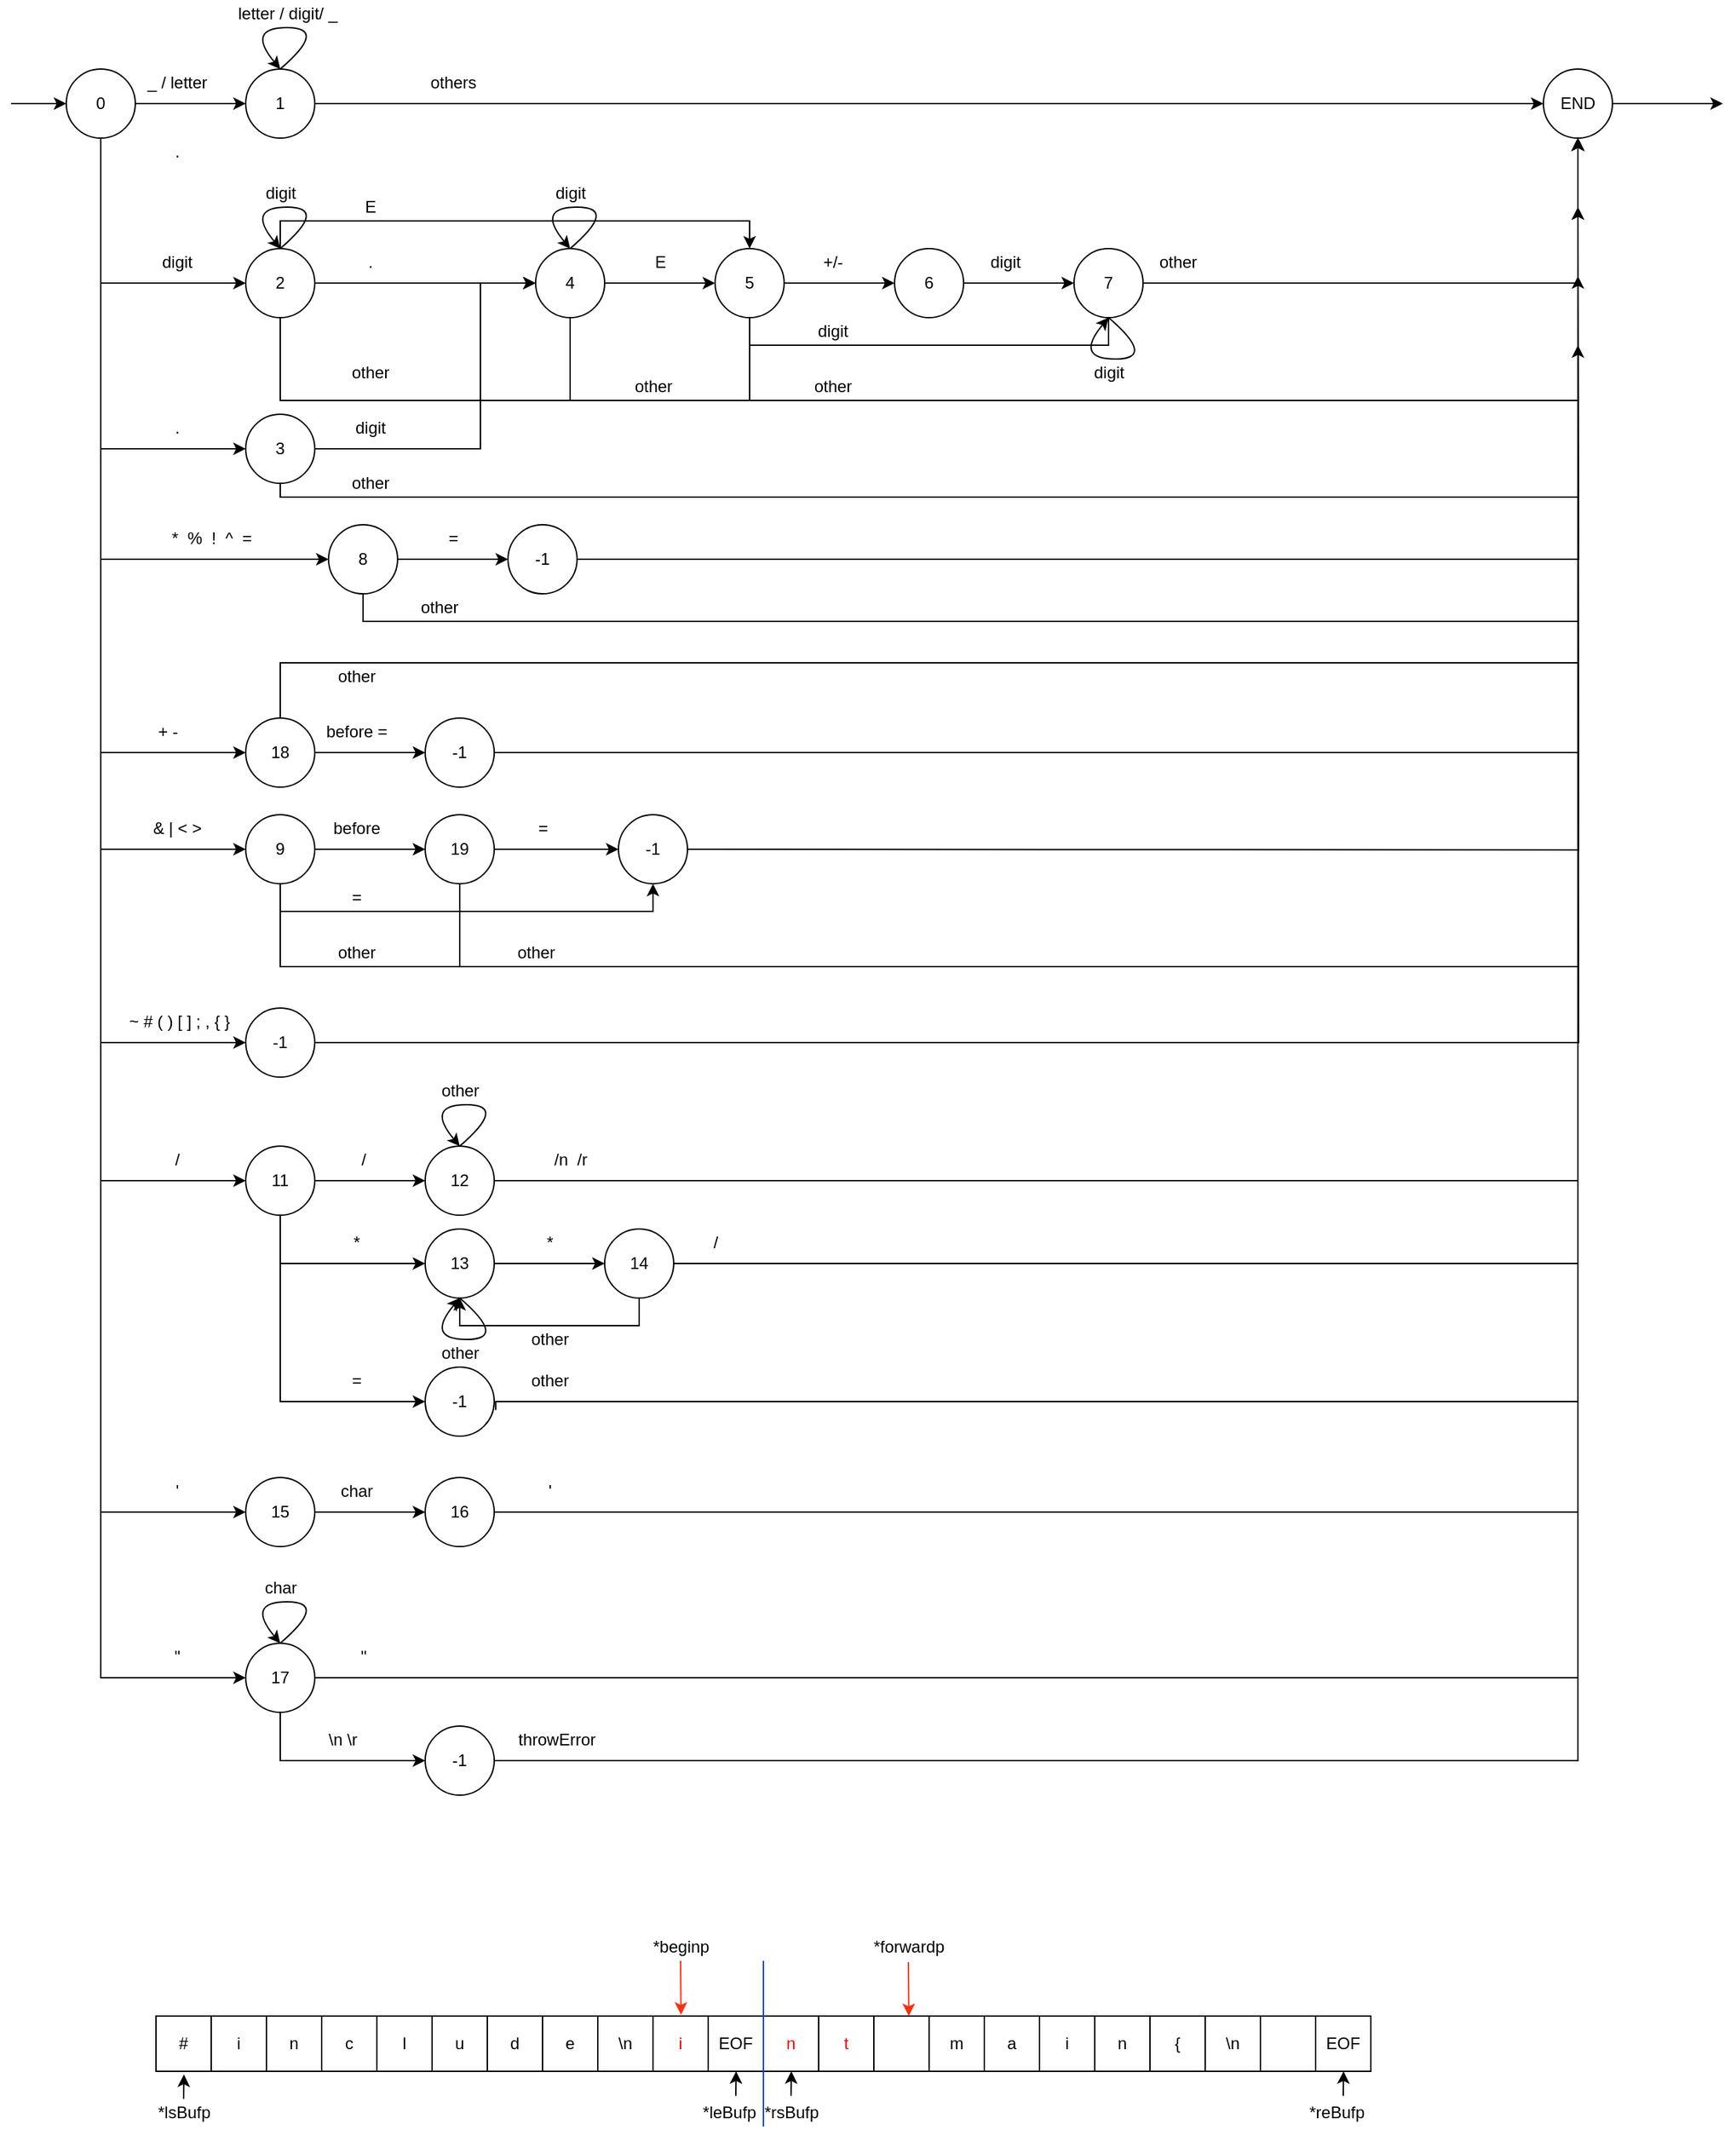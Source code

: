 <mxfile version="13.7.9" type="device"><diagram id="9HzqXffTTz3QLDBqq_ez" name="第 1 页"><mxGraphModel dx="749" dy="583" grid="1" gridSize="10" guides="1" tooltips="1" connect="1" arrows="1" fold="1" page="1" pageScale="1" pageWidth="827" pageHeight="1169" math="0" shadow="0"><root><mxCell id="0"/><mxCell id="1" parent="0"/><mxCell id="abet8B8KtnucjoK_EAV9-4" value="" style="edgeStyle=orthogonalEdgeStyle;rounded=0;orthogonalLoop=1;jettySize=auto;html=1;" parent="1" source="abet8B8KtnucjoK_EAV9-1" target="abet8B8KtnucjoK_EAV9-3" edge="1"><mxGeometry relative="1" as="geometry"/></mxCell><mxCell id="VId-gdbqx_druMz38zvZ-3" value="" style="edgeStyle=orthogonalEdgeStyle;rounded=0;orthogonalLoop=1;jettySize=auto;html=1;" parent="1" source="abet8B8KtnucjoK_EAV9-1" target="VId-gdbqx_druMz38zvZ-2" edge="1"><mxGeometry relative="1" as="geometry"><Array as="points"><mxPoint x="145" y="225"/></Array></mxGeometry></mxCell><mxCell id="VId-gdbqx_druMz38zvZ-36" style="edgeStyle=orthogonalEdgeStyle;rounded=0;orthogonalLoop=1;jettySize=auto;html=1;entryX=0;entryY=0.5;entryDx=0;entryDy=0;" parent="1" target="VId-gdbqx_druMz38zvZ-35" edge="1"><mxGeometry relative="1" as="geometry"><Array as="points"><mxPoint x="145" y="425"/></Array><mxPoint x="145" y="190" as="sourcePoint"/></mxGeometry></mxCell><mxCell id="VId-gdbqx_druMz38zvZ-45" style="edgeStyle=orthogonalEdgeStyle;rounded=0;orthogonalLoop=1;jettySize=auto;html=1;entryX=0;entryY=0.5;entryDx=0;entryDy=0;" parent="1" target="VId-gdbqx_druMz38zvZ-44" edge="1"><mxGeometry relative="1" as="geometry"><Array as="points"><mxPoint x="145" y="635"/></Array><mxPoint x="145" y="220" as="sourcePoint"/></mxGeometry></mxCell><mxCell id="VId-gdbqx_druMz38zvZ-64" style="edgeStyle=orthogonalEdgeStyle;rounded=0;orthogonalLoop=1;jettySize=auto;html=1;entryX=0;entryY=0.5;entryDx=0;entryDy=0;" parent="1" target="VId-gdbqx_druMz38zvZ-63" edge="1"><mxGeometry relative="1" as="geometry"><Array as="points"><mxPoint x="145" y="875"/></Array><mxPoint x="145" y="300" as="sourcePoint"/></mxGeometry></mxCell><mxCell id="VId-gdbqx_druMz38zvZ-68" style="edgeStyle=orthogonalEdgeStyle;rounded=0;orthogonalLoop=1;jettySize=auto;html=1;entryX=0;entryY=0.5;entryDx=0;entryDy=0;" parent="1" target="VId-gdbqx_druMz38zvZ-66" edge="1"><mxGeometry relative="1" as="geometry"><Array as="points"><mxPoint x="145" y="1115"/></Array><mxPoint x="145" y="300" as="sourcePoint"/></mxGeometry></mxCell><mxCell id="VId-gdbqx_druMz38zvZ-69" style="edgeStyle=orthogonalEdgeStyle;rounded=0;orthogonalLoop=1;jettySize=auto;html=1;entryX=0;entryY=0.5;entryDx=0;entryDy=0;" parent="1" target="VId-gdbqx_druMz38zvZ-67" edge="1"><mxGeometry relative="1" as="geometry"><Array as="points"><mxPoint x="145" y="1235"/></Array><mxPoint x="145" y="300" as="sourcePoint"/></mxGeometry></mxCell><mxCell id="_YafBJ59DjVfEkD9x2n--4" style="edgeStyle=orthogonalEdgeStyle;rounded=0;orthogonalLoop=1;jettySize=auto;html=1;entryX=0;entryY=0.5;entryDx=0;entryDy=0;" parent="1" target="VId-gdbqx_druMz38zvZ-5" edge="1"><mxGeometry relative="1" as="geometry"><Array as="points"><mxPoint x="145" y="345"/></Array><mxPoint x="145" y="150" as="sourcePoint"/></mxGeometry></mxCell><mxCell id="_YafBJ59DjVfEkD9x2n--11" style="edgeStyle=orthogonalEdgeStyle;rounded=0;orthogonalLoop=1;jettySize=auto;html=1;entryX=0;entryY=0.5;entryDx=0;entryDy=0;" parent="1" target="VId-gdbqx_druMz38zvZ-117" edge="1"><mxGeometry relative="1" as="geometry"><Array as="points"><mxPoint x="145" y="775"/></Array><mxPoint x="145" y="270" as="sourcePoint"/></mxGeometry></mxCell><mxCell id="0XssvKCo3yJN74D4g64X-6" style="edgeStyle=orthogonalEdgeStyle;rounded=0;orthogonalLoop=1;jettySize=auto;html=1;entryX=0;entryY=0.5;entryDx=0;entryDy=0;" parent="1" target="0XssvKCo3yJN74D4g64X-5" edge="1"><mxGeometry relative="1" as="geometry"><mxPoint x="145" y="260" as="sourcePoint"/><Array as="points"><mxPoint x="145" y="565"/></Array></mxGeometry></mxCell><mxCell id="abet8B8KtnucjoK_EAV9-1" value="0" style="ellipse;whiteSpace=wrap;html=1;aspect=fixed;" parent="1" vertex="1"><mxGeometry x="120" y="70" width="50" height="50" as="geometry"/></mxCell><mxCell id="abet8B8KtnucjoK_EAV9-2" value="" style="endArrow=classic;html=1;entryX=0;entryY=0.5;entryDx=0;entryDy=0;" parent="1" target="abet8B8KtnucjoK_EAV9-1" edge="1"><mxGeometry width="50" height="50" relative="1" as="geometry"><mxPoint x="80" y="95" as="sourcePoint"/><mxPoint x="90" y="70" as="targetPoint"/></mxGeometry></mxCell><mxCell id="abet8B8KtnucjoK_EAV9-7" value="" style="edgeStyle=orthogonalEdgeStyle;rounded=0;orthogonalLoop=1;jettySize=auto;html=1;" parent="1" source="abet8B8KtnucjoK_EAV9-3" target="abet8B8KtnucjoK_EAV9-6" edge="1"><mxGeometry relative="1" as="geometry"/></mxCell><mxCell id="abet8B8KtnucjoK_EAV9-3" value="1" style="ellipse;whiteSpace=wrap;html=1;aspect=fixed;" parent="1" vertex="1"><mxGeometry x="250" y="70" width="50" height="50" as="geometry"/></mxCell><mxCell id="abet8B8KtnucjoK_EAV9-5" value="_ / letter" style="text;html=1;align=center;verticalAlign=middle;resizable=0;points=[];autosize=1;" parent="1" vertex="1"><mxGeometry x="170" y="70" width="60" height="20" as="geometry"/></mxCell><mxCell id="_YafBJ59DjVfEkD9x2n--13" value="" style="edgeStyle=orthogonalEdgeStyle;rounded=0;orthogonalLoop=1;jettySize=auto;html=1;" parent="1" source="abet8B8KtnucjoK_EAV9-6" edge="1"><mxGeometry relative="1" as="geometry"><mxPoint x="1320" y="95" as="targetPoint"/></mxGeometry></mxCell><mxCell id="abet8B8KtnucjoK_EAV9-6" value="END" style="ellipse;whiteSpace=wrap;html=1;aspect=fixed;" parent="1" vertex="1"><mxGeometry x="1190" y="70" width="50" height="50" as="geometry"/></mxCell><mxCell id="abet8B8KtnucjoK_EAV9-8" value="" style="curved=1;endArrow=classic;html=1;exitX=0.5;exitY=0;exitDx=0;exitDy=0;entryX=0.5;entryY=0;entryDx=0;entryDy=0;" parent="1" source="abet8B8KtnucjoK_EAV9-3" target="abet8B8KtnucjoK_EAV9-3" edge="1"><mxGeometry width="50" height="50" relative="1" as="geometry"><mxPoint x="300" y="70" as="sourcePoint"/><mxPoint x="350" y="20" as="targetPoint"/><Array as="points"><mxPoint x="310" y="40"/><mxPoint x="250" y="40"/></Array></mxGeometry></mxCell><mxCell id="abet8B8KtnucjoK_EAV9-9" value="letter / digit/ _" style="text;html=1;align=center;verticalAlign=middle;resizable=0;points=[];autosize=1;" parent="1" vertex="1"><mxGeometry x="235" y="20" width="90" height="20" as="geometry"/></mxCell><mxCell id="VId-gdbqx_druMz38zvZ-1" value="others" style="text;html=1;align=center;verticalAlign=middle;resizable=0;points=[];autosize=1;" parent="1" vertex="1"><mxGeometry x="375" y="70" width="50" height="20" as="geometry"/></mxCell><mxCell id="VId-gdbqx_druMz38zvZ-6" value="" style="edgeStyle=orthogonalEdgeStyle;rounded=0;orthogonalLoop=1;jettySize=auto;html=1;entryX=0;entryY=0.5;entryDx=0;entryDy=0;" parent="1" source="VId-gdbqx_druMz38zvZ-2" target="VId-gdbqx_druMz38zvZ-10" edge="1"><mxGeometry relative="1" as="geometry"><Array as="points"/></mxGeometry></mxCell><mxCell id="VId-gdbqx_druMz38zvZ-23" style="edgeStyle=orthogonalEdgeStyle;rounded=0;orthogonalLoop=1;jettySize=auto;html=1;entryX=0.5;entryY=0;entryDx=0;entryDy=0;" parent="1" source="VId-gdbqx_druMz38zvZ-2" target="VId-gdbqx_druMz38zvZ-13" edge="1"><mxGeometry relative="1" as="geometry"><Array as="points"><mxPoint x="275" y="180"/><mxPoint x="615" y="180"/></Array></mxGeometry></mxCell><mxCell id="0XssvKCo3yJN74D4g64X-140" style="edgeStyle=orthogonalEdgeStyle;rounded=0;orthogonalLoop=1;jettySize=auto;html=1;entryX=0.5;entryY=1;entryDx=0;entryDy=0;" parent="1" source="VId-gdbqx_druMz38zvZ-2" target="abet8B8KtnucjoK_EAV9-6" edge="1"><mxGeometry relative="1" as="geometry"><mxPoint x="1020.0" y="305" as="targetPoint"/><Array as="points"><mxPoint x="275" y="310"/><mxPoint x="1215" y="310"/></Array></mxGeometry></mxCell><mxCell id="VId-gdbqx_druMz38zvZ-2" value="2" style="ellipse;whiteSpace=wrap;html=1;aspect=fixed;" parent="1" vertex="1"><mxGeometry x="250" y="200" width="50" height="50" as="geometry"/></mxCell><mxCell id="VId-gdbqx_druMz38zvZ-4" value="digit" style="text;html=1;align=center;verticalAlign=middle;resizable=0;points=[];autosize=1;" parent="1" vertex="1"><mxGeometry x="180" y="200" width="40" height="20" as="geometry"/></mxCell><mxCell id="VId-gdbqx_druMz38zvZ-11" value="" style="edgeStyle=orthogonalEdgeStyle;rounded=0;orthogonalLoop=1;jettySize=auto;html=1;entryX=0;entryY=0.5;entryDx=0;entryDy=0;" parent="1" source="VId-gdbqx_druMz38zvZ-5" target="VId-gdbqx_druMz38zvZ-10" edge="1"><mxGeometry relative="1" as="geometry"><Array as="points"><mxPoint x="420" y="345"/><mxPoint x="420" y="225"/></Array><mxPoint x="460" y="255" as="targetPoint"/></mxGeometry></mxCell><mxCell id="YjDi_3ifooD4LdST1Tgg-3" style="edgeStyle=orthogonalEdgeStyle;rounded=0;orthogonalLoop=1;jettySize=auto;html=1;entryX=0.5;entryY=1;entryDx=0;entryDy=0;" edge="1" parent="1" source="VId-gdbqx_druMz38zvZ-5" target="abet8B8KtnucjoK_EAV9-6"><mxGeometry relative="1" as="geometry"><Array as="points"><mxPoint x="275" y="380"/><mxPoint x="1215" y="380"/></Array></mxGeometry></mxCell><mxCell id="VId-gdbqx_druMz38zvZ-5" value="3" style="ellipse;whiteSpace=wrap;html=1;aspect=fixed;" parent="1" vertex="1"><mxGeometry x="250" y="320" width="50" height="50" as="geometry"/></mxCell><mxCell id="VId-gdbqx_druMz38zvZ-7" value="." style="text;html=1;align=center;verticalAlign=middle;resizable=0;points=[];autosize=1;" parent="1" vertex="1"><mxGeometry x="330" y="200" width="20" height="20" as="geometry"/></mxCell><mxCell id="VId-gdbqx_druMz38zvZ-8" value="" style="curved=1;endArrow=classic;html=1;exitX=0.5;exitY=0;exitDx=0;exitDy=0;entryX=0.5;entryY=0;entryDx=0;entryDy=0;" parent="1" edge="1"><mxGeometry width="50" height="50" relative="1" as="geometry"><mxPoint x="275" y="200" as="sourcePoint"/><mxPoint x="275" y="200" as="targetPoint"/><Array as="points"><mxPoint x="310" y="170"/><mxPoint x="250" y="170"/></Array></mxGeometry></mxCell><mxCell id="VId-gdbqx_druMz38zvZ-9" value="digit" style="text;html=1;align=center;verticalAlign=middle;resizable=0;points=[];autosize=1;" parent="1" vertex="1"><mxGeometry x="255" y="150" width="40" height="20" as="geometry"/></mxCell><mxCell id="VId-gdbqx_druMz38zvZ-14" value="" style="edgeStyle=orthogonalEdgeStyle;rounded=0;orthogonalLoop=1;jettySize=auto;html=1;" parent="1" source="VId-gdbqx_druMz38zvZ-10" target="VId-gdbqx_druMz38zvZ-13" edge="1"><mxGeometry relative="1" as="geometry"/></mxCell><mxCell id="0XssvKCo3yJN74D4g64X-144" style="edgeStyle=orthogonalEdgeStyle;rounded=0;orthogonalLoop=1;jettySize=auto;html=1;strokeColor=#000000;entryX=0.5;entryY=1;entryDx=0;entryDy=0;" parent="1" source="VId-gdbqx_druMz38zvZ-10" target="abet8B8KtnucjoK_EAV9-6" edge="1"><mxGeometry relative="1" as="geometry"><mxPoint x="1210" y="120" as="targetPoint"/><Array as="points"><mxPoint x="485" y="310"/><mxPoint x="1215" y="310"/></Array></mxGeometry></mxCell><mxCell id="VId-gdbqx_druMz38zvZ-10" value="4" style="ellipse;whiteSpace=wrap;html=1;aspect=fixed;" parent="1" vertex="1"><mxGeometry x="460" y="200" width="50" height="50" as="geometry"/></mxCell><mxCell id="VId-gdbqx_druMz38zvZ-12" value="digit" style="text;html=1;align=center;verticalAlign=middle;resizable=0;points=[];autosize=1;" parent="1" vertex="1"><mxGeometry x="320" y="320" width="40" height="20" as="geometry"/></mxCell><mxCell id="VId-gdbqx_druMz38zvZ-17" value="" style="edgeStyle=orthogonalEdgeStyle;rounded=0;orthogonalLoop=1;jettySize=auto;html=1;" parent="1" source="VId-gdbqx_druMz38zvZ-13" target="VId-gdbqx_druMz38zvZ-16" edge="1"><mxGeometry relative="1" as="geometry"/></mxCell><mxCell id="VId-gdbqx_druMz38zvZ-25" style="edgeStyle=orthogonalEdgeStyle;rounded=0;orthogonalLoop=1;jettySize=auto;html=1;entryX=0.5;entryY=0;entryDx=0;entryDy=0;" parent="1" source="VId-gdbqx_druMz38zvZ-13" target="VId-gdbqx_druMz38zvZ-20" edge="1"><mxGeometry relative="1" as="geometry"><Array as="points"><mxPoint x="615" y="270"/><mxPoint x="875" y="270"/></Array></mxGeometry></mxCell><mxCell id="YjDi_3ifooD4LdST1Tgg-1" style="edgeStyle=orthogonalEdgeStyle;rounded=0;orthogonalLoop=1;jettySize=auto;html=1;exitX=0.5;exitY=1;exitDx=0;exitDy=0;entryX=0.5;entryY=1;entryDx=0;entryDy=0;" edge="1" parent="1" source="VId-gdbqx_druMz38zvZ-13" target="abet8B8KtnucjoK_EAV9-6"><mxGeometry relative="1" as="geometry"><Array as="points"><mxPoint x="615" y="310"/><mxPoint x="1215" y="310"/></Array></mxGeometry></mxCell><mxCell id="VId-gdbqx_druMz38zvZ-13" value="5" style="ellipse;whiteSpace=wrap;html=1;aspect=fixed;" parent="1" vertex="1"><mxGeometry x="590" y="200" width="50" height="50" as="geometry"/></mxCell><mxCell id="VId-gdbqx_druMz38zvZ-15" value="E" style="text;html=1;align=center;verticalAlign=middle;resizable=0;points=[];autosize=1;" parent="1" vertex="1"><mxGeometry x="540" y="200" width="20" height="20" as="geometry"/></mxCell><mxCell id="VId-gdbqx_druMz38zvZ-21" value="" style="edgeStyle=orthogonalEdgeStyle;rounded=0;orthogonalLoop=1;jettySize=auto;html=1;" parent="1" source="VId-gdbqx_druMz38zvZ-16" target="VId-gdbqx_druMz38zvZ-20" edge="1"><mxGeometry relative="1" as="geometry"/></mxCell><mxCell id="VId-gdbqx_druMz38zvZ-16" value="6" style="ellipse;whiteSpace=wrap;html=1;aspect=fixed;" parent="1" vertex="1"><mxGeometry x="720" y="200" width="50" height="50" as="geometry"/></mxCell><mxCell id="VId-gdbqx_druMz38zvZ-19" value="&lt;span&gt;+/-&lt;/span&gt;" style="text;html=1;align=center;verticalAlign=middle;resizable=0;points=[];autosize=1;" parent="1" vertex="1"><mxGeometry x="660" y="200" width="30" height="20" as="geometry"/></mxCell><mxCell id="VId-gdbqx_druMz38zvZ-28" value="" style="edgeStyle=orthogonalEdgeStyle;rounded=0;orthogonalLoop=1;jettySize=auto;html=1;entryX=0.5;entryY=1;entryDx=0;entryDy=0;" parent="1" source="VId-gdbqx_druMz38zvZ-20" target="abet8B8KtnucjoK_EAV9-6" edge="1"><mxGeometry relative="1" as="geometry"><mxPoint x="1040" y="225" as="targetPoint"/><Array as="points"><mxPoint x="1215" y="225"/></Array></mxGeometry></mxCell><mxCell id="VId-gdbqx_druMz38zvZ-20" value="7" style="ellipse;whiteSpace=wrap;html=1;aspect=fixed;" parent="1" vertex="1"><mxGeometry x="850" y="200" width="50" height="50" as="geometry"/></mxCell><mxCell id="VId-gdbqx_druMz38zvZ-22" value="digit" style="text;html=1;align=center;verticalAlign=middle;resizable=0;points=[];autosize=1;" parent="1" vertex="1"><mxGeometry x="780" y="200" width="40" height="20" as="geometry"/></mxCell><mxCell id="VId-gdbqx_druMz38zvZ-24" value="E" style="text;html=1;align=center;verticalAlign=middle;resizable=0;points=[];autosize=1;" parent="1" vertex="1"><mxGeometry x="330" y="160" width="20" height="20" as="geometry"/></mxCell><mxCell id="VId-gdbqx_druMz38zvZ-26" value="digit" style="text;html=1;align=center;verticalAlign=middle;resizable=0;points=[];autosize=1;" parent="1" vertex="1"><mxGeometry x="655" y="250" width="40" height="20" as="geometry"/></mxCell><mxCell id="VId-gdbqx_druMz38zvZ-29" value="other" style="text;html=1;align=center;verticalAlign=middle;resizable=0;points=[];autosize=1;" parent="1" vertex="1"><mxGeometry x="905" y="200" width="40" height="20" as="geometry"/></mxCell><mxCell id="VId-gdbqx_druMz38zvZ-30" value="" style="curved=1;endArrow=classic;html=1;" parent="1" edge="1"><mxGeometry width="50" height="50" relative="1" as="geometry"><mxPoint x="875" y="250" as="sourcePoint"/><mxPoint x="875" y="250" as="targetPoint"/><Array as="points"><mxPoint x="910" y="280"/><mxPoint x="850" y="280"/></Array></mxGeometry></mxCell><mxCell id="VId-gdbqx_druMz38zvZ-31" value="digit" style="text;html=1;align=center;verticalAlign=middle;resizable=0;points=[];autosize=1;" parent="1" vertex="1"><mxGeometry x="855" y="280" width="40" height="20" as="geometry"/></mxCell><mxCell id="VId-gdbqx_druMz38zvZ-39" value="" style="edgeStyle=orthogonalEdgeStyle;rounded=0;orthogonalLoop=1;jettySize=auto;html=1;" parent="1" source="VId-gdbqx_druMz38zvZ-35" target="VId-gdbqx_druMz38zvZ-38" edge="1"><mxGeometry relative="1" as="geometry"/></mxCell><mxCell id="VId-gdbqx_druMz38zvZ-42" style="edgeStyle=orthogonalEdgeStyle;rounded=0;orthogonalLoop=1;jettySize=auto;html=1;entryX=0.5;entryY=1;entryDx=0;entryDy=0;" parent="1" source="VId-gdbqx_druMz38zvZ-35" edge="1"><mxGeometry relative="1" as="geometry"><mxPoint x="1215" y="170" as="targetPoint"/><Array as="points"><mxPoint x="335" y="470"/><mxPoint x="1215" y="470"/></Array></mxGeometry></mxCell><mxCell id="VId-gdbqx_druMz38zvZ-35" value="8" style="ellipse;whiteSpace=wrap;html=1;aspect=fixed;" parent="1" vertex="1"><mxGeometry x="310" y="400" width="50" height="50" as="geometry"/></mxCell><mxCell id="VId-gdbqx_druMz38zvZ-37" value="*&amp;nbsp; %&amp;nbsp; !&amp;nbsp; ^&amp;nbsp; =" style="text;html=1;align=center;verticalAlign=middle;resizable=0;points=[];autosize=1;" parent="1" vertex="1"><mxGeometry x="190" y="400" width="70" height="20" as="geometry"/></mxCell><mxCell id="VId-gdbqx_druMz38zvZ-41" style="edgeStyle=orthogonalEdgeStyle;rounded=0;orthogonalLoop=1;jettySize=auto;html=1;entryX=0.5;entryY=1;entryDx=0;entryDy=0;" parent="1" source="VId-gdbqx_druMz38zvZ-38" edge="1"><mxGeometry relative="1" as="geometry"><mxPoint x="1215" y="170" as="targetPoint"/></mxGeometry></mxCell><mxCell id="VId-gdbqx_druMz38zvZ-38" value="-1" style="ellipse;whiteSpace=wrap;html=1;aspect=fixed;" parent="1" vertex="1"><mxGeometry x="440" y="400" width="50" height="50" as="geometry"/></mxCell><mxCell id="VId-gdbqx_druMz38zvZ-40" value="=" style="text;html=1;align=center;verticalAlign=middle;resizable=0;points=[];autosize=1;" parent="1" vertex="1"><mxGeometry x="390" y="400" width="20" height="20" as="geometry"/></mxCell><mxCell id="VId-gdbqx_druMz38zvZ-43" value="other" style="text;html=1;align=center;verticalAlign=middle;resizable=0;points=[];autosize=1;" parent="1" vertex="1"><mxGeometry x="310" y="500" width="40" height="20" as="geometry"/></mxCell><mxCell id="VId-gdbqx_druMz38zvZ-51" value="" style="edgeStyle=orthogonalEdgeStyle;rounded=0;orthogonalLoop=1;jettySize=auto;html=1;" parent="1" source="VId-gdbqx_druMz38zvZ-44" target="VId-gdbqx_druMz38zvZ-50" edge="1"><mxGeometry relative="1" as="geometry"/></mxCell><mxCell id="0XssvKCo3yJN74D4g64X-72" style="edgeStyle=orthogonalEdgeStyle;rounded=0;orthogonalLoop=1;jettySize=auto;html=1;entryX=0.5;entryY=1;entryDx=0;entryDy=0;" parent="1" source="VId-gdbqx_druMz38zvZ-44" target="abet8B8KtnucjoK_EAV9-6" edge="1"><mxGeometry relative="1" as="geometry"><Array as="points"><mxPoint x="275" y="720"/><mxPoint x="1215" y="720"/></Array></mxGeometry></mxCell><mxCell id="0XssvKCo3yJN74D4g64X-77" style="edgeStyle=orthogonalEdgeStyle;rounded=0;orthogonalLoop=1;jettySize=auto;html=1;entryX=0.5;entryY=1;entryDx=0;entryDy=0;" parent="1" source="VId-gdbqx_druMz38zvZ-44" target="0XssvKCo3yJN74D4g64X-27" edge="1"><mxGeometry relative="1" as="geometry"><Array as="points"><mxPoint x="275" y="680"/><mxPoint x="545" y="680"/></Array></mxGeometry></mxCell><mxCell id="VId-gdbqx_druMz38zvZ-44" value="9" style="ellipse;whiteSpace=wrap;html=1;aspect=fixed;" parent="1" vertex="1"><mxGeometry x="250" y="610" width="50" height="50" as="geometry"/></mxCell><mxCell id="VId-gdbqx_druMz38zvZ-54" style="edgeStyle=orthogonalEdgeStyle;rounded=0;orthogonalLoop=1;jettySize=auto;html=1;entryX=0.5;entryY=1;entryDx=0;entryDy=0;" parent="1" edge="1"><mxGeometry relative="1" as="geometry"><mxPoint x="1215" y="220" as="targetPoint"/><mxPoint x="570" y="635" as="sourcePoint"/></mxGeometry></mxCell><mxCell id="0XssvKCo3yJN74D4g64X-28" value="" style="edgeStyle=orthogonalEdgeStyle;rounded=0;orthogonalLoop=1;jettySize=auto;html=1;" parent="1" source="VId-gdbqx_druMz38zvZ-50" target="0XssvKCo3yJN74D4g64X-27" edge="1"><mxGeometry relative="1" as="geometry"/></mxCell><mxCell id="0XssvKCo3yJN74D4g64X-78" style="edgeStyle=orthogonalEdgeStyle;rounded=0;orthogonalLoop=1;jettySize=auto;html=1;entryX=0.5;entryY=1;entryDx=0;entryDy=0;" parent="1" source="VId-gdbqx_druMz38zvZ-50" target="abet8B8KtnucjoK_EAV9-6" edge="1"><mxGeometry relative="1" as="geometry"><Array as="points"><mxPoint x="405" y="720"/><mxPoint x="1215" y="720"/></Array></mxGeometry></mxCell><mxCell id="VId-gdbqx_druMz38zvZ-50" value="19" style="ellipse;whiteSpace=wrap;html=1;aspect=fixed;" parent="1" vertex="1"><mxGeometry x="380" y="610" width="50" height="50" as="geometry"/></mxCell><mxCell id="VId-gdbqx_druMz38zvZ-52" value="before" style="text;html=1;align=center;verticalAlign=middle;resizable=0;points=[];autosize=1;" parent="1" vertex="1"><mxGeometry x="305" y="610" width="50" height="20" as="geometry"/></mxCell><mxCell id="VId-gdbqx_druMz38zvZ-56" value="other" style="text;html=1;align=center;verticalAlign=middle;resizable=0;points=[];autosize=1;" parent="1" vertex="1"><mxGeometry x="310" y="700" width="40" height="20" as="geometry"/></mxCell><mxCell id="VId-gdbqx_druMz38zvZ-73" value="" style="edgeStyle=orthogonalEdgeStyle;rounded=0;orthogonalLoop=1;jettySize=auto;html=1;" parent="1" source="VId-gdbqx_druMz38zvZ-63" target="VId-gdbqx_druMz38zvZ-72" edge="1"><mxGeometry relative="1" as="geometry"/></mxCell><mxCell id="VId-gdbqx_druMz38zvZ-78" style="edgeStyle=orthogonalEdgeStyle;rounded=0;orthogonalLoop=1;jettySize=auto;html=1;entryX=0;entryY=0.5;entryDx=0;entryDy=0;" parent="1" source="VId-gdbqx_druMz38zvZ-63" target="VId-gdbqx_druMz38zvZ-77" edge="1"><mxGeometry relative="1" as="geometry"><Array as="points"><mxPoint x="275" y="935"/></Array></mxGeometry></mxCell><mxCell id="VId-gdbqx_druMz38zvZ-136" style="edgeStyle=orthogonalEdgeStyle;rounded=0;orthogonalLoop=1;jettySize=auto;html=1;entryX=0;entryY=0.5;entryDx=0;entryDy=0;" parent="1" source="VId-gdbqx_druMz38zvZ-63" target="VId-gdbqx_druMz38zvZ-135" edge="1"><mxGeometry relative="1" as="geometry"><Array as="points"><mxPoint x="275" y="1035"/></Array></mxGeometry></mxCell><mxCell id="VId-gdbqx_druMz38zvZ-63" value="11" style="ellipse;whiteSpace=wrap;html=1;aspect=fixed;" parent="1" vertex="1"><mxGeometry x="250" y="850" width="50" height="50" as="geometry"/></mxCell><mxCell id="VId-gdbqx_druMz38zvZ-65" value="/" style="text;html=1;align=center;verticalAlign=middle;resizable=0;points=[];autosize=1;" parent="1" vertex="1"><mxGeometry x="190" y="850" width="20" height="20" as="geometry"/></mxCell><mxCell id="VId-gdbqx_druMz38zvZ-99" value="" style="edgeStyle=orthogonalEdgeStyle;rounded=0;orthogonalLoop=1;jettySize=auto;html=1;" parent="1" source="VId-gdbqx_druMz38zvZ-66" target="VId-gdbqx_druMz38zvZ-97" edge="1"><mxGeometry relative="1" as="geometry"/></mxCell><mxCell id="VId-gdbqx_druMz38zvZ-66" value="15" style="ellipse;whiteSpace=wrap;html=1;aspect=fixed;" parent="1" vertex="1"><mxGeometry x="250" y="1090" width="50" height="50" as="geometry"/></mxCell><mxCell id="VId-gdbqx_druMz38zvZ-104" value="" style="edgeStyle=orthogonalEdgeStyle;rounded=0;orthogonalLoop=1;jettySize=auto;html=1;entryX=0.5;entryY=1;entryDx=0;entryDy=0;" parent="1" source="VId-gdbqx_druMz38zvZ-67" target="abet8B8KtnucjoK_EAV9-6" edge="1"><mxGeometry relative="1" as="geometry"><mxPoint x="1040" y="1025" as="targetPoint"/></mxGeometry></mxCell><mxCell id="_YafBJ59DjVfEkD9x2n--16" value="" style="edgeStyle=orthogonalEdgeStyle;rounded=0;orthogonalLoop=1;jettySize=auto;html=1;entryX=0;entryY=0.5;entryDx=0;entryDy=0;" parent="1" source="VId-gdbqx_druMz38zvZ-67" target="_YafBJ59DjVfEkD9x2n--15" edge="1"><mxGeometry relative="1" as="geometry"><Array as="points"><mxPoint x="275" y="1295"/></Array></mxGeometry></mxCell><mxCell id="VId-gdbqx_druMz38zvZ-67" value="17" style="ellipse;whiteSpace=wrap;html=1;aspect=fixed;" parent="1" vertex="1"><mxGeometry x="250" y="1210" width="50" height="50" as="geometry"/></mxCell><mxCell id="VId-gdbqx_druMz38zvZ-70" value="'" style="text;html=1;align=center;verticalAlign=middle;resizable=0;points=[];autosize=1;" parent="1" vertex="1"><mxGeometry x="190" y="1090" width="20" height="20" as="geometry"/></mxCell><mxCell id="VId-gdbqx_druMz38zvZ-71" value="&quot;" style="text;html=1;align=center;verticalAlign=middle;resizable=0;points=[];autosize=1;" parent="1" vertex="1"><mxGeometry x="190" y="1210" width="20" height="20" as="geometry"/></mxCell><mxCell id="VId-gdbqx_druMz38zvZ-92" value="" style="edgeStyle=orthogonalEdgeStyle;rounded=0;orthogonalLoop=1;jettySize=auto;html=1;entryX=0.5;entryY=1;entryDx=0;entryDy=0;" parent="1" source="VId-gdbqx_druMz38zvZ-72" target="abet8B8KtnucjoK_EAV9-6" edge="1"><mxGeometry relative="1" as="geometry"><mxPoint x="1040" y="645" as="targetPoint"/></mxGeometry></mxCell><mxCell id="VId-gdbqx_druMz38zvZ-72" value="12" style="ellipse;whiteSpace=wrap;html=1;aspect=fixed;" parent="1" vertex="1"><mxGeometry x="380" y="850" width="50" height="50" as="geometry"/></mxCell><mxCell id="VId-gdbqx_druMz38zvZ-74" value="/" style="text;html=1;align=center;verticalAlign=middle;resizable=0;points=[];autosize=1;" parent="1" vertex="1"><mxGeometry x="325" y="850" width="20" height="20" as="geometry"/></mxCell><mxCell id="VId-gdbqx_druMz38zvZ-81" value="" style="edgeStyle=orthogonalEdgeStyle;rounded=0;orthogonalLoop=1;jettySize=auto;html=1;" parent="1" source="VId-gdbqx_druMz38zvZ-77" target="VId-gdbqx_druMz38zvZ-80" edge="1"><mxGeometry relative="1" as="geometry"/></mxCell><mxCell id="VId-gdbqx_druMz38zvZ-77" value="13" style="ellipse;whiteSpace=wrap;html=1;aspect=fixed;" parent="1" vertex="1"><mxGeometry x="380" y="910" width="50" height="50" as="geometry"/></mxCell><mxCell id="VId-gdbqx_druMz38zvZ-79" value="*" style="text;html=1;align=center;verticalAlign=middle;resizable=0;points=[];autosize=1;" parent="1" vertex="1"><mxGeometry x="320" y="910" width="20" height="20" as="geometry"/></mxCell><mxCell id="VId-gdbqx_druMz38zvZ-86" value="" style="edgeStyle=orthogonalEdgeStyle;rounded=0;orthogonalLoop=1;jettySize=auto;html=1;entryX=0.5;entryY=1;entryDx=0;entryDy=0;" parent="1" source="VId-gdbqx_druMz38zvZ-80" target="abet8B8KtnucjoK_EAV9-6" edge="1"><mxGeometry relative="1" as="geometry"><mxPoint x="1040" y="705" as="targetPoint"/></mxGeometry></mxCell><mxCell id="VId-gdbqx_druMz38zvZ-88" style="edgeStyle=orthogonalEdgeStyle;rounded=0;orthogonalLoop=1;jettySize=auto;html=1;entryX=0.5;entryY=1;entryDx=0;entryDy=0;" parent="1" source="VId-gdbqx_druMz38zvZ-80" target="VId-gdbqx_druMz38zvZ-77" edge="1"><mxGeometry relative="1" as="geometry"><Array as="points"><mxPoint x="535" y="980"/><mxPoint x="405" y="980"/></Array></mxGeometry></mxCell><mxCell id="VId-gdbqx_druMz38zvZ-80" value="14" style="ellipse;whiteSpace=wrap;html=1;aspect=fixed;" parent="1" vertex="1"><mxGeometry x="510" y="910" width="50" height="50" as="geometry"/></mxCell><mxCell id="VId-gdbqx_druMz38zvZ-82" value="*" style="text;html=1;align=center;verticalAlign=middle;resizable=0;points=[];autosize=1;" parent="1" vertex="1"><mxGeometry x="460" y="910" width="20" height="20" as="geometry"/></mxCell><mxCell id="VId-gdbqx_druMz38zvZ-83" value="other" style="text;html=1;align=center;verticalAlign=middle;resizable=0;points=[];autosize=1;" parent="1" vertex="1"><mxGeometry x="385" y="990" width="40" height="20" as="geometry"/></mxCell><mxCell id="VId-gdbqx_druMz38zvZ-84" value="" style="curved=1;endArrow=classic;html=1;" parent="1" edge="1"><mxGeometry width="50" height="50" relative="1" as="geometry"><mxPoint x="405" y="960" as="sourcePoint"/><mxPoint x="405" y="960" as="targetPoint"/><Array as="points"><mxPoint x="440" y="990"/><mxPoint x="380" y="990"/></Array></mxGeometry></mxCell><mxCell id="VId-gdbqx_druMz38zvZ-87" value="/" style="text;html=1;align=center;verticalAlign=middle;resizable=0;points=[];autosize=1;" parent="1" vertex="1"><mxGeometry x="580" y="910" width="20" height="20" as="geometry"/></mxCell><mxCell id="VId-gdbqx_druMz38zvZ-89" value="other" style="text;html=1;align=center;verticalAlign=middle;resizable=0;points=[];autosize=1;" parent="1" vertex="1"><mxGeometry x="450" y="980" width="40" height="20" as="geometry"/></mxCell><mxCell id="VId-gdbqx_druMz38zvZ-93" value="/n&amp;nbsp; /r" style="text;html=1;align=center;verticalAlign=middle;resizable=0;points=[];autosize=1;" parent="1" vertex="1"><mxGeometry x="465" y="850" width="40" height="20" as="geometry"/></mxCell><mxCell id="VId-gdbqx_druMz38zvZ-111" value="" style="edgeStyle=orthogonalEdgeStyle;rounded=0;orthogonalLoop=1;jettySize=auto;html=1;entryX=0.5;entryY=1;entryDx=0;entryDy=0;" parent="1" source="VId-gdbqx_druMz38zvZ-97" target="abet8B8KtnucjoK_EAV9-6" edge="1"><mxGeometry relative="1" as="geometry"><mxPoint x="1040" y="905" as="targetPoint"/></mxGeometry></mxCell><mxCell id="VId-gdbqx_druMz38zvZ-97" value="16" style="ellipse;whiteSpace=wrap;html=1;aspect=fixed;" parent="1" vertex="1"><mxGeometry x="380" y="1090" width="50" height="50" as="geometry"/></mxCell><mxCell id="VId-gdbqx_druMz38zvZ-102" value="char" style="text;html=1;align=center;verticalAlign=middle;resizable=0;points=[];autosize=1;" parent="1" vertex="1"><mxGeometry x="255" y="1160" width="40" height="20" as="geometry"/></mxCell><mxCell id="VId-gdbqx_druMz38zvZ-103" value="" style="curved=1;endArrow=classic;html=1;exitX=0.5;exitY=0;exitDx=0;exitDy=0;entryX=0.5;entryY=0;entryDx=0;entryDy=0;" parent="1" edge="1"><mxGeometry width="50" height="50" relative="1" as="geometry"><mxPoint x="275" y="1210" as="sourcePoint"/><mxPoint x="275" y="1210" as="targetPoint"/><Array as="points"><mxPoint x="310" y="1180"/><mxPoint x="250" y="1180"/></Array></mxGeometry></mxCell><mxCell id="VId-gdbqx_druMz38zvZ-108" value="&quot;" style="text;html=1;align=center;verticalAlign=middle;resizable=0;points=[];autosize=1;" parent="1" vertex="1"><mxGeometry x="325" y="1210" width="20" height="20" as="geometry"/></mxCell><mxCell id="VId-gdbqx_druMz38zvZ-112" value="'" style="text;html=1;align=center;verticalAlign=middle;resizable=0;points=[];autosize=1;" parent="1" vertex="1"><mxGeometry x="460" y="1090" width="20" height="20" as="geometry"/></mxCell><mxCell id="VId-gdbqx_druMz38zvZ-113" value="char" style="text;html=1;align=center;verticalAlign=middle;resizable=0;points=[];autosize=1;" parent="1" vertex="1"><mxGeometry x="310" y="1090" width="40" height="20" as="geometry"/></mxCell><mxCell id="VId-gdbqx_druMz38zvZ-133" value="" style="edgeStyle=orthogonalEdgeStyle;rounded=0;orthogonalLoop=1;jettySize=auto;html=1;entryX=0.5;entryY=1;entryDx=0;entryDy=0;" parent="1" source="VId-gdbqx_druMz38zvZ-117" edge="1"><mxGeometry relative="1" as="geometry"><mxPoint x="1215" y="270" as="targetPoint"/></mxGeometry></mxCell><mxCell id="VId-gdbqx_druMz38zvZ-117" value="-1" style="ellipse;whiteSpace=wrap;html=1;aspect=fixed;" parent="1" vertex="1"><mxGeometry x="250" y="750" width="50" height="50" as="geometry"/></mxCell><mxCell id="VId-gdbqx_druMz38zvZ-123" value="&amp;nbsp;~ # ( ) [ ] ; , { }" style="text;html=1;align=center;verticalAlign=middle;resizable=0;points=[];autosize=1;" parent="1" vertex="1"><mxGeometry x="155" y="750" width="90" height="20" as="geometry"/></mxCell><mxCell id="VId-gdbqx_druMz38zvZ-139" style="edgeStyle=orthogonalEdgeStyle;rounded=0;orthogonalLoop=1;jettySize=auto;html=1;entryX=0.5;entryY=1;entryDx=0;entryDy=0;exitX=1.022;exitY=0.623;exitDx=0;exitDy=0;exitPerimeter=0;" parent="1" source="VId-gdbqx_druMz38zvZ-135" target="abet8B8KtnucjoK_EAV9-6" edge="1"><mxGeometry relative="1" as="geometry"><mxPoint x="1190" y="240" as="targetPoint"/><Array as="points"><mxPoint x="431" y="1035"/><mxPoint x="1215" y="1035"/></Array></mxGeometry></mxCell><mxCell id="VId-gdbqx_druMz38zvZ-135" value="-1" style="ellipse;whiteSpace=wrap;html=1;aspect=fixed;" parent="1" vertex="1"><mxGeometry x="380" y="1010" width="50" height="50" as="geometry"/></mxCell><mxCell id="VId-gdbqx_druMz38zvZ-137" value="=" style="text;html=1;align=center;verticalAlign=middle;resizable=0;points=[];autosize=1;" parent="1" vertex="1"><mxGeometry x="320" y="1010" width="20" height="20" as="geometry"/></mxCell><mxCell id="VId-gdbqx_druMz38zvZ-141" value="other" style="text;html=1;align=center;verticalAlign=middle;resizable=0;points=[];autosize=1;" parent="1" vertex="1"><mxGeometry x="450" y="1010" width="40" height="20" as="geometry"/></mxCell><mxCell id="VId-gdbqx_druMz38zvZ-144" value="" style="curved=1;endArrow=classic;html=1;exitX=0.5;exitY=0;exitDx=0;exitDy=0;entryX=0.5;entryY=0;entryDx=0;entryDy=0;" parent="1" edge="1"><mxGeometry width="50" height="50" relative="1" as="geometry"><mxPoint x="405" y="850" as="sourcePoint"/><mxPoint x="405" y="850" as="targetPoint"/><Array as="points"><mxPoint x="440" y="820"/><mxPoint x="380" y="820"/></Array></mxGeometry></mxCell><mxCell id="VId-gdbqx_druMz38zvZ-145" value="other" style="text;html=1;align=center;verticalAlign=middle;resizable=0;points=[];autosize=1;" parent="1" vertex="1"><mxGeometry x="385" y="800" width="40" height="20" as="geometry"/></mxCell><mxCell id="VId-gdbqx_druMz38zvZ-150" value="other" style="text;html=1;align=center;verticalAlign=middle;resizable=0;points=[];autosize=1;" parent="1" vertex="1"><mxGeometry x="320" y="280" width="40" height="20" as="geometry"/></mxCell><mxCell id="VId-gdbqx_druMz38zvZ-152" value="digit" style="text;html=1;align=center;verticalAlign=middle;resizable=0;points=[];autosize=1;" parent="1" vertex="1"><mxGeometry x="465" y="150" width="40" height="20" as="geometry"/></mxCell><mxCell id="VId-gdbqx_druMz38zvZ-153" value="" style="curved=1;endArrow=classic;html=1;exitX=0.5;exitY=0;exitDx=0;exitDy=0;entryX=0.5;entryY=0;entryDx=0;entryDy=0;" parent="1" edge="1"><mxGeometry width="50" height="50" relative="1" as="geometry"><mxPoint x="485" y="200" as="sourcePoint"/><mxPoint x="485" y="200" as="targetPoint"/><Array as="points"><mxPoint x="520" y="170"/><mxPoint x="460" y="170"/></Array></mxGeometry></mxCell><mxCell id="VId-gdbqx_druMz38zvZ-155" value="other" style="text;html=1;align=center;verticalAlign=middle;resizable=0;points=[];autosize=1;" parent="1" vertex="1"><mxGeometry x="525" y="290" width="40" height="20" as="geometry"/></mxCell><mxCell id="nAaHXcaxuAHsIKdPoflR-2" value="&amp;amp; | &amp;lt; &amp;gt;" style="text;html=1;align=center;verticalAlign=middle;resizable=0;points=[];autosize=1;" parent="1" vertex="1"><mxGeometry x="175" y="610" width="50" height="20" as="geometry"/></mxCell><mxCell id="_YafBJ59DjVfEkD9x2n--7" value="." style="text;html=1;align=center;verticalAlign=middle;resizable=0;points=[];autosize=1;" parent="1" vertex="1"><mxGeometry x="190" y="120" width="20" height="20" as="geometry"/></mxCell><mxCell id="_YafBJ59DjVfEkD9x2n--9" value="." style="text;html=1;align=center;verticalAlign=middle;resizable=0;points=[];autosize=1;" parent="1" vertex="1"><mxGeometry x="190" y="320" width="20" height="20" as="geometry"/></mxCell><mxCell id="_YafBJ59DjVfEkD9x2n--18" style="edgeStyle=orthogonalEdgeStyle;rounded=0;orthogonalLoop=1;jettySize=auto;html=1;entryX=0.5;entryY=1;entryDx=0;entryDy=0;" parent="1" source="_YafBJ59DjVfEkD9x2n--15" target="abet8B8KtnucjoK_EAV9-6" edge="1"><mxGeometry relative="1" as="geometry"/></mxCell><mxCell id="_YafBJ59DjVfEkD9x2n--15" value="-1" style="ellipse;whiteSpace=wrap;html=1;aspect=fixed;" parent="1" vertex="1"><mxGeometry x="380" y="1270" width="50" height="50" as="geometry"/></mxCell><mxCell id="_YafBJ59DjVfEkD9x2n--17" value="\n \r" style="text;html=1;align=center;verticalAlign=middle;resizable=0;points=[];autosize=1;" parent="1" vertex="1"><mxGeometry x="300" y="1270" width="40" height="20" as="geometry"/></mxCell><mxCell id="_YafBJ59DjVfEkD9x2n--19" value="throwError" style="text;html=1;align=center;verticalAlign=middle;resizable=0;points=[];autosize=1;" parent="1" vertex="1"><mxGeometry x="440" y="1270" width="70" height="20" as="geometry"/></mxCell><mxCell id="0XssvKCo3yJN74D4g64X-11" value="" style="edgeStyle=orthogonalEdgeStyle;rounded=0;orthogonalLoop=1;jettySize=auto;html=1;" parent="1" source="0XssvKCo3yJN74D4g64X-5" target="0XssvKCo3yJN74D4g64X-10" edge="1"><mxGeometry relative="1" as="geometry"/></mxCell><mxCell id="0XssvKCo3yJN74D4g64X-15" style="edgeStyle=orthogonalEdgeStyle;rounded=0;orthogonalLoop=1;jettySize=auto;html=1;entryX=0.5;entryY=1;entryDx=0;entryDy=0;" parent="1" source="0XssvKCo3yJN74D4g64X-5" target="abet8B8KtnucjoK_EAV9-6" edge="1"><mxGeometry relative="1" as="geometry"><Array as="points"><mxPoint x="275" y="500"/><mxPoint x="1215" y="500"/></Array></mxGeometry></mxCell><mxCell id="0XssvKCo3yJN74D4g64X-5" value="18" style="ellipse;whiteSpace=wrap;html=1;aspect=fixed;" parent="1" vertex="1"><mxGeometry x="250" y="540" width="50" height="50" as="geometry"/></mxCell><mxCell id="0XssvKCo3yJN74D4g64X-7" value="+ -&amp;nbsp;" style="text;html=1;align=center;verticalAlign=middle;resizable=0;points=[];autosize=1;" parent="1" vertex="1"><mxGeometry x="180" y="540" width="30" height="20" as="geometry"/></mxCell><mxCell id="0XssvKCo3yJN74D4g64X-13" style="edgeStyle=orthogonalEdgeStyle;rounded=0;orthogonalLoop=1;jettySize=auto;html=1;entryX=0.5;entryY=1;entryDx=0;entryDy=0;" parent="1" source="0XssvKCo3yJN74D4g64X-10" target="abet8B8KtnucjoK_EAV9-6" edge="1"><mxGeometry relative="1" as="geometry"><mxPoint x="570.0" y="565" as="sourcePoint"/><mxPoint x="1215" y="220" as="targetPoint"/></mxGeometry></mxCell><mxCell id="0XssvKCo3yJN74D4g64X-10" value="-1" style="ellipse;whiteSpace=wrap;html=1;aspect=fixed;" parent="1" vertex="1"><mxGeometry x="380" y="540" width="50" height="50" as="geometry"/></mxCell><mxCell id="0XssvKCo3yJN74D4g64X-12" value="before =" style="text;html=1;align=center;verticalAlign=middle;resizable=0;points=[];autosize=1;" parent="1" vertex="1"><mxGeometry x="300" y="540" width="60" height="20" as="geometry"/></mxCell><mxCell id="0XssvKCo3yJN74D4g64X-26" value="=" style="text;html=1;align=center;verticalAlign=middle;resizable=0;points=[];autosize=1;" parent="1" vertex="1"><mxGeometry x="320" y="660" width="20" height="20" as="geometry"/></mxCell><mxCell id="0XssvKCo3yJN74D4g64X-27" value="-1" style="ellipse;whiteSpace=wrap;html=1;aspect=fixed;" parent="1" vertex="1"><mxGeometry x="520" y="610" width="50" height="50" as="geometry"/></mxCell><mxCell id="0XssvKCo3yJN74D4g64X-69" value="other" style="text;html=1;align=center;verticalAlign=middle;resizable=0;points=[];autosize=1;" parent="1" vertex="1"><mxGeometry x="370" y="450" width="40" height="20" as="geometry"/></mxCell><mxCell id="0XssvKCo3yJN74D4g64X-70" value="=" style="text;html=1;align=center;verticalAlign=middle;resizable=0;points=[];autosize=1;" parent="1" vertex="1"><mxGeometry x="455" y="610" width="20" height="20" as="geometry"/></mxCell><mxCell id="0XssvKCo3yJN74D4g64X-79" value="other" style="text;html=1;align=center;verticalAlign=middle;resizable=0;points=[];autosize=1;" parent="1" vertex="1"><mxGeometry x="440" y="700" width="40" height="20" as="geometry"/></mxCell><mxCell id="0XssvKCo3yJN74D4g64X-80" value="" style="rounded=0;whiteSpace=wrap;html=1;" parent="1" vertex="1"><mxGeometry x="185" y="1480" width="880" height="40" as="geometry"/></mxCell><mxCell id="0XssvKCo3yJN74D4g64X-81" value="" style="endArrow=none;html=1;entryX=0.5;entryY=0;entryDx=0;entryDy=0;exitX=0.5;exitY=1;exitDx=0;exitDy=0;" parent="1" source="0XssvKCo3yJN74D4g64X-80" target="0XssvKCo3yJN74D4g64X-80" edge="1"><mxGeometry width="50" height="50" relative="1" as="geometry"><mxPoint x="825" y="1590" as="sourcePoint"/><mxPoint x="875" y="1540" as="targetPoint"/></mxGeometry></mxCell><mxCell id="0XssvKCo3yJN74D4g64X-83" value="" style="endArrow=none;html=1;entryX=0.5;entryY=0;entryDx=0;entryDy=0;exitX=0.5;exitY=1;exitDx=0;exitDy=0;" parent="1" edge="1"><mxGeometry width="50" height="50" relative="1" as="geometry"><mxPoint x="225" y="1520" as="sourcePoint"/><mxPoint x="225" y="1480" as="targetPoint"/></mxGeometry></mxCell><mxCell id="0XssvKCo3yJN74D4g64X-84" value="" style="endArrow=none;html=1;entryX=0.5;entryY=0;entryDx=0;entryDy=0;exitX=0.5;exitY=1;exitDx=0;exitDy=0;" parent="1" edge="1"><mxGeometry width="50" height="50" relative="1" as="geometry"><mxPoint x="265" y="1520" as="sourcePoint"/><mxPoint x="265" y="1480" as="targetPoint"/></mxGeometry></mxCell><mxCell id="0XssvKCo3yJN74D4g64X-85" value="" style="endArrow=none;html=1;entryX=0.5;entryY=0;entryDx=0;entryDy=0;exitX=0.5;exitY=1;exitDx=0;exitDy=0;" parent="1" edge="1"><mxGeometry width="50" height="50" relative="1" as="geometry"><mxPoint x="305" y="1520" as="sourcePoint"/><mxPoint x="305" y="1480" as="targetPoint"/></mxGeometry></mxCell><mxCell id="0XssvKCo3yJN74D4g64X-86" value="" style="endArrow=none;html=1;entryX=0.5;entryY=0;entryDx=0;entryDy=0;exitX=0.5;exitY=1;exitDx=0;exitDy=0;" parent="1" edge="1"><mxGeometry width="50" height="50" relative="1" as="geometry"><mxPoint x="345" y="1520" as="sourcePoint"/><mxPoint x="345" y="1480" as="targetPoint"/></mxGeometry></mxCell><mxCell id="0XssvKCo3yJN74D4g64X-87" value="" style="endArrow=none;html=1;entryX=0.5;entryY=0;entryDx=0;entryDy=0;exitX=0.5;exitY=1;exitDx=0;exitDy=0;" parent="1" edge="1"><mxGeometry width="50" height="50" relative="1" as="geometry"><mxPoint x="385" y="1520" as="sourcePoint"/><mxPoint x="385" y="1480" as="targetPoint"/></mxGeometry></mxCell><mxCell id="0XssvKCo3yJN74D4g64X-88" value="" style="endArrow=none;html=1;entryX=0.5;entryY=0;entryDx=0;entryDy=0;exitX=0.5;exitY=1;exitDx=0;exitDy=0;" parent="1" edge="1"><mxGeometry width="50" height="50" relative="1" as="geometry"><mxPoint x="425" y="1520" as="sourcePoint"/><mxPoint x="425" y="1480" as="targetPoint"/></mxGeometry></mxCell><mxCell id="0XssvKCo3yJN74D4g64X-89" value="" style="endArrow=none;html=1;entryX=0.5;entryY=0;entryDx=0;entryDy=0;exitX=0.5;exitY=1;exitDx=0;exitDy=0;" parent="1" edge="1"><mxGeometry width="50" height="50" relative="1" as="geometry"><mxPoint x="465" y="1520" as="sourcePoint"/><mxPoint x="465" y="1480" as="targetPoint"/></mxGeometry></mxCell><mxCell id="0XssvKCo3yJN74D4g64X-90" value="" style="endArrow=none;html=1;entryX=0.5;entryY=0;entryDx=0;entryDy=0;exitX=0.5;exitY=1;exitDx=0;exitDy=0;" parent="1" edge="1"><mxGeometry width="50" height="50" relative="1" as="geometry"><mxPoint x="505" y="1520" as="sourcePoint"/><mxPoint x="505" y="1480" as="targetPoint"/></mxGeometry></mxCell><mxCell id="0XssvKCo3yJN74D4g64X-91" value="" style="endArrow=none;html=1;entryX=0.5;entryY=0;entryDx=0;entryDy=0;exitX=0.5;exitY=1;exitDx=0;exitDy=0;" parent="1" edge="1"><mxGeometry width="50" height="50" relative="1" as="geometry"><mxPoint x="545" y="1520" as="sourcePoint"/><mxPoint x="545" y="1480" as="targetPoint"/></mxGeometry></mxCell><mxCell id="0XssvKCo3yJN74D4g64X-92" value="" style="endArrow=none;html=1;entryX=0.5;entryY=0;entryDx=0;entryDy=0;exitX=0.5;exitY=1;exitDx=0;exitDy=0;" parent="1" edge="1"><mxGeometry width="50" height="50" relative="1" as="geometry"><mxPoint x="585" y="1520" as="sourcePoint"/><mxPoint x="585" y="1480" as="targetPoint"/></mxGeometry></mxCell><mxCell id="0XssvKCo3yJN74D4g64X-93" value="" style="endArrow=none;html=1;entryX=0.5;entryY=0;entryDx=0;entryDy=0;exitX=0.5;exitY=1;exitDx=0;exitDy=0;" parent="1" edge="1"><mxGeometry width="50" height="50" relative="1" as="geometry"><mxPoint x="665" y="1520" as="sourcePoint"/><mxPoint x="665" y="1480" as="targetPoint"/></mxGeometry></mxCell><mxCell id="0XssvKCo3yJN74D4g64X-94" value="" style="endArrow=none;html=1;entryX=0.5;entryY=0;entryDx=0;entryDy=0;exitX=0.5;exitY=1;exitDx=0;exitDy=0;" parent="1" edge="1"><mxGeometry width="50" height="50" relative="1" as="geometry"><mxPoint x="705" y="1520" as="sourcePoint"/><mxPoint x="705" y="1480" as="targetPoint"/></mxGeometry></mxCell><mxCell id="0XssvKCo3yJN74D4g64X-95" value="" style="endArrow=none;html=1;entryX=0.5;entryY=0;entryDx=0;entryDy=0;exitX=0.5;exitY=1;exitDx=0;exitDy=0;" parent="1" edge="1"><mxGeometry width="50" height="50" relative="1" as="geometry"><mxPoint x="745" y="1520" as="sourcePoint"/><mxPoint x="745" y="1480" as="targetPoint"/></mxGeometry></mxCell><mxCell id="0XssvKCo3yJN74D4g64X-96" value="" style="endArrow=none;html=1;entryX=0.5;entryY=0;entryDx=0;entryDy=0;exitX=0.5;exitY=1;exitDx=0;exitDy=0;" parent="1" edge="1"><mxGeometry width="50" height="50" relative="1" as="geometry"><mxPoint x="785" y="1520" as="sourcePoint"/><mxPoint x="785" y="1480" as="targetPoint"/></mxGeometry></mxCell><mxCell id="0XssvKCo3yJN74D4g64X-97" value="" style="endArrow=none;html=1;entryX=0.5;entryY=0;entryDx=0;entryDy=0;exitX=0.5;exitY=1;exitDx=0;exitDy=0;" parent="1" edge="1"><mxGeometry width="50" height="50" relative="1" as="geometry"><mxPoint x="825" y="1520" as="sourcePoint"/><mxPoint x="825" y="1480" as="targetPoint"/></mxGeometry></mxCell><mxCell id="0XssvKCo3yJN74D4g64X-98" value="" style="endArrow=none;html=1;entryX=0.5;entryY=0;entryDx=0;entryDy=0;exitX=0.5;exitY=1;exitDx=0;exitDy=0;" parent="1" edge="1"><mxGeometry width="50" height="50" relative="1" as="geometry"><mxPoint x="865" y="1520" as="sourcePoint"/><mxPoint x="865" y="1480" as="targetPoint"/></mxGeometry></mxCell><mxCell id="0XssvKCo3yJN74D4g64X-99" value="" style="endArrow=none;html=1;entryX=0.5;entryY=0;entryDx=0;entryDy=0;exitX=0.5;exitY=1;exitDx=0;exitDy=0;" parent="1" edge="1"><mxGeometry width="50" height="50" relative="1" as="geometry"><mxPoint x="905" y="1520" as="sourcePoint"/><mxPoint x="905" y="1480" as="targetPoint"/></mxGeometry></mxCell><mxCell id="0XssvKCo3yJN74D4g64X-100" value="" style="endArrow=none;html=1;entryX=0.5;entryY=0;entryDx=0;entryDy=0;exitX=0.5;exitY=1;exitDx=0;exitDy=0;" parent="1" edge="1"><mxGeometry width="50" height="50" relative="1" as="geometry"><mxPoint x="945" y="1520" as="sourcePoint"/><mxPoint x="945" y="1480" as="targetPoint"/></mxGeometry></mxCell><mxCell id="0XssvKCo3yJN74D4g64X-101" value="" style="endArrow=none;html=1;entryX=0.5;entryY=0;entryDx=0;entryDy=0;exitX=0.5;exitY=1;exitDx=0;exitDy=0;" parent="1" edge="1"><mxGeometry width="50" height="50" relative="1" as="geometry"><mxPoint x="985" y="1520" as="sourcePoint"/><mxPoint x="985" y="1480" as="targetPoint"/></mxGeometry></mxCell><mxCell id="0XssvKCo3yJN74D4g64X-102" value="" style="endArrow=none;html=1;entryX=0.5;entryY=0;entryDx=0;entryDy=0;exitX=0.5;exitY=1;exitDx=0;exitDy=0;" parent="1" edge="1"><mxGeometry width="50" height="50" relative="1" as="geometry"><mxPoint x="1025" y="1520" as="sourcePoint"/><mxPoint x="1025" y="1480" as="targetPoint"/></mxGeometry></mxCell><mxCell id="0XssvKCo3yJN74D4g64X-103" value="" style="endArrow=none;html=1;strokeColor=#003CFF;" parent="1" edge="1"><mxGeometry width="50" height="50" relative="1" as="geometry"><mxPoint x="625" y="1440" as="sourcePoint"/><mxPoint x="625" y="1560" as="targetPoint"/></mxGeometry></mxCell><mxCell id="0XssvKCo3yJN74D4g64X-104" value="" style="endArrow=classic;html=1;entryX=0.023;entryY=1.057;entryDx=0;entryDy=0;entryPerimeter=0;" parent="1" target="0XssvKCo3yJN74D4g64X-80" edge="1"><mxGeometry width="50" height="50" relative="1" as="geometry"><mxPoint x="205" y="1540" as="sourcePoint"/><mxPoint x="235" y="1540" as="targetPoint"/></mxGeometry></mxCell><mxCell id="0XssvKCo3yJN74D4g64X-105" value="" style="endArrow=classic;html=1;entryX=0.023;entryY=1.057;entryDx=0;entryDy=0;entryPerimeter=0;" parent="1" edge="1"><mxGeometry width="50" height="50" relative="1" as="geometry"><mxPoint x="605.0" y="1537.72" as="sourcePoint"/><mxPoint x="605.24" y="1520.0" as="targetPoint"/></mxGeometry></mxCell><mxCell id="0XssvKCo3yJN74D4g64X-106" value="" style="endArrow=classic;html=1;entryX=0.023;entryY=1.057;entryDx=0;entryDy=0;entryPerimeter=0;" parent="1" edge="1"><mxGeometry width="50" height="50" relative="1" as="geometry"><mxPoint x="645" y="1537.72" as="sourcePoint"/><mxPoint x="645.24" y="1520" as="targetPoint"/></mxGeometry></mxCell><mxCell id="0XssvKCo3yJN74D4g64X-107" value="" style="endArrow=classic;html=1;entryX=0.023;entryY=1.057;entryDx=0;entryDy=0;entryPerimeter=0;" parent="1" edge="1"><mxGeometry width="50" height="50" relative="1" as="geometry"><mxPoint x="1045" y="1537.72" as="sourcePoint"/><mxPoint x="1045.24" y="1520" as="targetPoint"/></mxGeometry></mxCell><mxCell id="0XssvKCo3yJN74D4g64X-108" value="*lsBufp" style="text;html=1;align=center;verticalAlign=middle;resizable=0;points=[];autosize=1;" parent="1" vertex="1"><mxGeometry x="180" y="1540" width="50" height="20" as="geometry"/></mxCell><mxCell id="0XssvKCo3yJN74D4g64X-109" value="*leBufp" style="text;html=1;align=center;verticalAlign=middle;resizable=0;points=[];autosize=1;" parent="1" vertex="1"><mxGeometry x="575" y="1540" width="50" height="20" as="geometry"/></mxCell><mxCell id="0XssvKCo3yJN74D4g64X-110" value="*rsBufp" style="text;html=1;align=center;verticalAlign=middle;resizable=0;points=[];autosize=1;" parent="1" vertex="1"><mxGeometry x="620" y="1540" width="50" height="20" as="geometry"/></mxCell><mxCell id="0XssvKCo3yJN74D4g64X-111" value="*reBufp" style="text;html=1;align=center;verticalAlign=middle;resizable=0;points=[];autosize=1;" parent="1" vertex="1"><mxGeometry x="1010" y="1540" width="60" height="20" as="geometry"/></mxCell><mxCell id="0XssvKCo3yJN74D4g64X-112" value="EOF" style="text;html=1;strokeColor=none;fillColor=none;align=center;verticalAlign=middle;whiteSpace=wrap;rounded=0;" parent="1" vertex="1"><mxGeometry x="585" y="1490" width="40" height="20" as="geometry"/></mxCell><mxCell id="0XssvKCo3yJN74D4g64X-113" value="EOF" style="text;html=1;strokeColor=none;fillColor=none;align=center;verticalAlign=middle;whiteSpace=wrap;rounded=0;" parent="1" vertex="1"><mxGeometry x="1025" y="1490" width="40" height="20" as="geometry"/></mxCell><mxCell id="0XssvKCo3yJN74D4g64X-114" value="" style="endArrow=classic;html=1;entryX=0.114;entryY=-0.026;entryDx=0;entryDy=0;entryPerimeter=0;strokeColor=#FF2F0F;" parent="1" edge="1"><mxGeometry width="50" height="50" relative="1" as="geometry"><mxPoint x="565" y="1440" as="sourcePoint"/><mxPoint x="565.32" y="1478.96" as="targetPoint"/></mxGeometry></mxCell><mxCell id="0XssvKCo3yJN74D4g64X-115" value="" style="endArrow=classic;html=1;entryX=0.114;entryY=-0.026;entryDx=0;entryDy=0;entryPerimeter=0;strokeColor=#FF2F0F;" parent="1" edge="1"><mxGeometry width="50" height="50" relative="1" as="geometry"><mxPoint x="730" y="1441.04" as="sourcePoint"/><mxPoint x="730.32" y="1480.0" as="targetPoint"/></mxGeometry></mxCell><mxCell id="0XssvKCo3yJN74D4g64X-116" value="*beginp" style="text;html=1;align=center;verticalAlign=middle;resizable=0;points=[];autosize=1;" parent="1" vertex="1"><mxGeometry x="535" y="1420" width="60" height="20" as="geometry"/></mxCell><mxCell id="0XssvKCo3yJN74D4g64X-117" value="*forwardp" style="text;html=1;align=center;verticalAlign=middle;resizable=0;points=[];autosize=1;" parent="1" vertex="1"><mxGeometry x="695" y="1420" width="70" height="20" as="geometry"/></mxCell><mxCell id="0XssvKCo3yJN74D4g64X-118" value="#" style="text;html=1;strokeColor=none;fillColor=none;align=center;verticalAlign=middle;whiteSpace=wrap;rounded=0;" parent="1" vertex="1"><mxGeometry x="185" y="1490" width="40" height="20" as="geometry"/></mxCell><mxCell id="0XssvKCo3yJN74D4g64X-119" value="i" style="text;html=1;strokeColor=none;fillColor=none;align=center;verticalAlign=middle;whiteSpace=wrap;rounded=0;" parent="1" vertex="1"><mxGeometry x="225" y="1490" width="40" height="20" as="geometry"/></mxCell><mxCell id="0XssvKCo3yJN74D4g64X-120" value="n" style="text;html=1;strokeColor=none;fillColor=none;align=center;verticalAlign=middle;whiteSpace=wrap;rounded=0;" parent="1" vertex="1"><mxGeometry x="265" y="1490" width="40" height="20" as="geometry"/></mxCell><mxCell id="0XssvKCo3yJN74D4g64X-121" value="c" style="text;html=1;strokeColor=none;fillColor=none;align=center;verticalAlign=middle;whiteSpace=wrap;rounded=0;" parent="1" vertex="1"><mxGeometry x="305" y="1490" width="40" height="20" as="geometry"/></mxCell><mxCell id="0XssvKCo3yJN74D4g64X-122" value="l" style="text;html=1;strokeColor=none;fillColor=none;align=center;verticalAlign=middle;whiteSpace=wrap;rounded=0;" parent="1" vertex="1"><mxGeometry x="345" y="1490" width="40" height="20" as="geometry"/></mxCell><mxCell id="0XssvKCo3yJN74D4g64X-123" value="u" style="text;html=1;strokeColor=none;fillColor=none;align=center;verticalAlign=middle;whiteSpace=wrap;rounded=0;" parent="1" vertex="1"><mxGeometry x="385" y="1490" width="40" height="20" as="geometry"/></mxCell><mxCell id="0XssvKCo3yJN74D4g64X-124" value="d" style="text;html=1;strokeColor=none;fillColor=none;align=center;verticalAlign=middle;whiteSpace=wrap;rounded=0;" parent="1" vertex="1"><mxGeometry x="425" y="1490" width="40" height="20" as="geometry"/></mxCell><mxCell id="0XssvKCo3yJN74D4g64X-125" value="e" style="text;html=1;strokeColor=none;fillColor=none;align=center;verticalAlign=middle;whiteSpace=wrap;rounded=0;" parent="1" vertex="1"><mxGeometry x="465" y="1490" width="40" height="20" as="geometry"/></mxCell><mxCell id="0XssvKCo3yJN74D4g64X-126" value="\n" style="text;html=1;strokeColor=none;fillColor=none;align=center;verticalAlign=middle;whiteSpace=wrap;rounded=0;" parent="1" vertex="1"><mxGeometry x="505" y="1490" width="40" height="20" as="geometry"/></mxCell><mxCell id="0XssvKCo3yJN74D4g64X-127" value="&lt;font color=&quot;#ff0505&quot;&gt;i&lt;/font&gt;" style="text;html=1;strokeColor=none;fillColor=none;align=center;verticalAlign=middle;whiteSpace=wrap;rounded=0;" parent="1" vertex="1"><mxGeometry x="545" y="1490" width="40" height="20" as="geometry"/></mxCell><mxCell id="0XssvKCo3yJN74D4g64X-128" value="&lt;font color=&quot;#ff0505&quot;&gt;n&lt;/font&gt;" style="text;html=1;strokeColor=none;fillColor=none;align=center;verticalAlign=middle;whiteSpace=wrap;rounded=0;" parent="1" vertex="1"><mxGeometry x="625" y="1490" width="40" height="20" as="geometry"/></mxCell><mxCell id="0XssvKCo3yJN74D4g64X-129" value="&lt;font color=&quot;#ff0505&quot;&gt;t&lt;/font&gt;" style="text;html=1;strokeColor=none;fillColor=none;align=center;verticalAlign=middle;whiteSpace=wrap;rounded=0;" parent="1" vertex="1"><mxGeometry x="665" y="1490" width="40" height="20" as="geometry"/></mxCell><mxCell id="0XssvKCo3yJN74D4g64X-130" value="&amp;nbsp;" style="text;html=1;strokeColor=none;fillColor=none;align=center;verticalAlign=middle;whiteSpace=wrap;rounded=0;" parent="1" vertex="1"><mxGeometry x="705" y="1490" width="40" height="20" as="geometry"/></mxCell><mxCell id="0XssvKCo3yJN74D4g64X-131" value="m" style="text;html=1;strokeColor=none;fillColor=none;align=center;verticalAlign=middle;whiteSpace=wrap;rounded=0;" parent="1" vertex="1"><mxGeometry x="745" y="1490" width="40" height="20" as="geometry"/></mxCell><mxCell id="0XssvKCo3yJN74D4g64X-132" value="a" style="text;html=1;strokeColor=none;fillColor=none;align=center;verticalAlign=middle;whiteSpace=wrap;rounded=0;" parent="1" vertex="1"><mxGeometry x="785" y="1490" width="40" height="20" as="geometry"/></mxCell><mxCell id="0XssvKCo3yJN74D4g64X-133" value="i" style="text;html=1;strokeColor=none;fillColor=none;align=center;verticalAlign=middle;whiteSpace=wrap;rounded=0;" parent="1" vertex="1"><mxGeometry x="825" y="1490" width="40" height="20" as="geometry"/></mxCell><mxCell id="0XssvKCo3yJN74D4g64X-134" value="n" style="text;html=1;strokeColor=none;fillColor=none;align=center;verticalAlign=middle;whiteSpace=wrap;rounded=0;" parent="1" vertex="1"><mxGeometry x="865" y="1490" width="40" height="20" as="geometry"/></mxCell><mxCell id="0XssvKCo3yJN74D4g64X-135" value="{" style="text;html=1;strokeColor=none;fillColor=none;align=center;verticalAlign=middle;whiteSpace=wrap;rounded=0;" parent="1" vertex="1"><mxGeometry x="905" y="1490" width="40" height="20" as="geometry"/></mxCell><mxCell id="0XssvKCo3yJN74D4g64X-136" value="\n" style="text;html=1;strokeColor=none;fillColor=none;align=center;verticalAlign=middle;whiteSpace=wrap;rounded=0;" parent="1" vertex="1"><mxGeometry x="945" y="1490" width="40" height="20" as="geometry"/></mxCell><mxCell id="0XssvKCo3yJN74D4g64X-137" value="&amp;nbsp;" style="text;html=1;strokeColor=none;fillColor=none;align=center;verticalAlign=middle;whiteSpace=wrap;rounded=0;" parent="1" vertex="1"><mxGeometry x="985" y="1490" width="40" height="20" as="geometry"/></mxCell><mxCell id="YjDi_3ifooD4LdST1Tgg-2" value="other" style="text;html=1;align=center;verticalAlign=middle;resizable=0;points=[];autosize=1;" vertex="1" parent="1"><mxGeometry x="655" y="290" width="40" height="20" as="geometry"/></mxCell><mxCell id="YjDi_3ifooD4LdST1Tgg-4" value="other" style="text;html=1;align=center;verticalAlign=middle;resizable=0;points=[];autosize=1;" vertex="1" parent="1"><mxGeometry x="320" y="360" width="40" height="20" as="geometry"/></mxCell></root></mxGraphModel></diagram></mxfile>